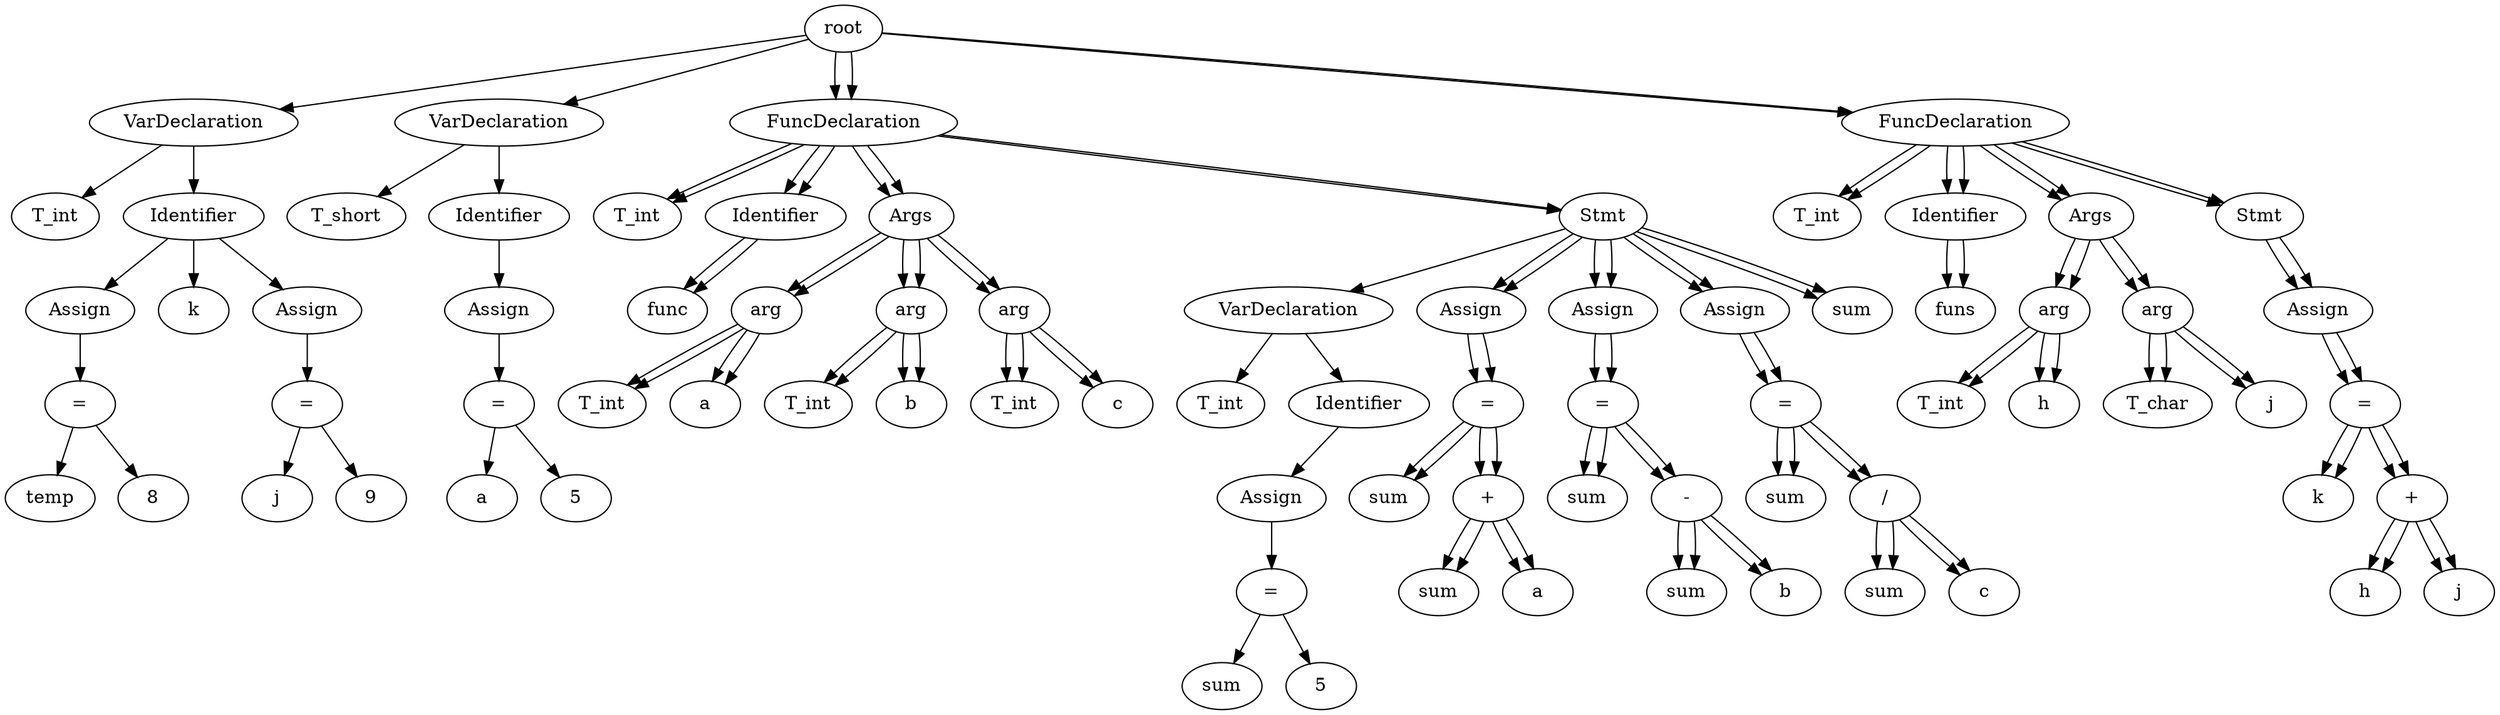 // root
digraph {
	None [label=root]
	0 [label=VarDeclaration]
	None -> 0
	1 [label=T_int]
	0 -> 1
	2 [label=Identifier]
	0 -> 2
	3 [label=Assign]
	2 -> 3
	5 [label="="]
	3 -> 5
	4 [label=temp]
	5 -> 4
	6 [label=8]
	5 -> 6
	7 [label=k]
	2 -> 7
	8 [label=Assign]
	2 -> 8
	10 [label="="]
	8 -> 10
	9 [label=j]
	10 -> 9
	11 [label=9]
	10 -> 11
	12 [label=VarDeclaration]
	None -> 12
	13 [label=T_short]
	12 -> 13
	14 [label=Identifier]
	12 -> 14
	15 [label=Assign]
	14 -> 15
	17 [label="="]
	15 -> 17
	16 [label=a]
	17 -> 16
	18 [label=5]
	17 -> 18
	19 [label=FuncDeclaration]
	None -> 19
	20 [label=T_int]
	19 -> 20
	21 [label=Identifier]
	19 -> 21
	22 [label=func]
	21 -> 22
	23 [label=Args]
	19 -> 23
	24 [label=arg]
	23 -> 24
	25 [label=T_int]
	24 -> 25
	26 [label=a]
	24 -> 26
	27 [label=arg]
	23 -> 27
	28 [label=T_int]
	27 -> 28
	29 [label=b]
	27 -> 29
	30 [label=arg]
	23 -> 30
	31 [label=T_int]
	30 -> 31
	32 [label=c]
	30 -> 32
	33 [label=Stmt]
	19 -> 33
	34 [label=VarDeclaration]
	33 -> 34
	35 [label=T_int]
	34 -> 35
	36 [label=Identifier]
	34 -> 36
	37 [label=Assign]
	36 -> 37
	39 [label="="]
	37 -> 39
	38 [label=sum]
	39 -> 38
	40 [label=5]
	39 -> 40
	41 [label=Assign]
	33 -> 41
	43 [label="="]
	41 -> 43
	42 [label=sum]
	43 -> 42
	45 [label="+"]
	43 -> 45
	44 [label=sum]
	45 -> 44
	46 [label=a]
	45 -> 46
	47 [label=Assign]
	33 -> 47
	49 [label="="]
	47 -> 49
	48 [label=sum]
	49 -> 48
	51 [label="-"]
	49 -> 51
	50 [label=sum]
	51 -> 50
	52 [label=b]
	51 -> 52
	53 [label=Assign]
	33 -> 53
	55 [label="="]
	53 -> 55
	54 [label=sum]
	55 -> 54
	57 [label="/"]
	55 -> 57
	56 [label=sum]
	57 -> 56
	58 [label=c]
	57 -> 58
	59 [label=sum]
	33 -> 59
	60 [label=FuncDeclaration]
	None -> 60
	61 [label=T_int]
	60 -> 61
	62 [label=Identifier]
	60 -> 62
	63 [label=funs]
	62 -> 63
	64 [label=Args]
	60 -> 64
	65 [label=arg]
	64 -> 65
	66 [label=T_int]
	65 -> 66
	67 [label=h]
	65 -> 67
	68 [label=arg]
	64 -> 68
	69 [label=T_char]
	68 -> 69
	70 [label=j]
	68 -> 70
	71 [label=Stmt]
	60 -> 71
	72 [label=Assign]
	71 -> 72
	74 [label="="]
	72 -> 74
	73 [label=k]
	74 -> 73
	76 [label="+"]
	74 -> 76
	75 [label=h]
	76 -> 75
	77 [label=j]
	76 -> 77
	None [label=root]
	19 [label=FuncDeclaration]
	None -> 19
	20 [label=T_int]
	19 -> 20
	21 [label=Identifier]
	19 -> 21
	22 [label=func]
	21 -> 22
	23 [label=Args]
	19 -> 23
	24 [label=arg]
	23 -> 24
	25 [label=T_int]
	24 -> 25
	26 [label=a]
	24 -> 26
	27 [label=arg]
	23 -> 27
	28 [label=T_int]
	27 -> 28
	29 [label=b]
	27 -> 29
	30 [label=arg]
	23 -> 30
	31 [label=T_int]
	30 -> 31
	32 [label=c]
	30 -> 32
	33 [label=Stmt]
	19 -> 33
	41 [label=Assign]
	33 -> 41
	43 [label="="]
	41 -> 43
	42 [label=sum]
	43 -> 42
	45 [label="+"]
	43 -> 45
	44 [label=sum]
	45 -> 44
	46 [label=a]
	45 -> 46
	47 [label=Assign]
	33 -> 47
	49 [label="="]
	47 -> 49
	48 [label=sum]
	49 -> 48
	51 [label="-"]
	49 -> 51
	50 [label=sum]
	51 -> 50
	52 [label=b]
	51 -> 52
	53 [label=Assign]
	33 -> 53
	55 [label="="]
	53 -> 55
	54 [label=sum]
	55 -> 54
	57 [label="/"]
	55 -> 57
	56 [label=sum]
	57 -> 56
	58 [label=c]
	57 -> 58
	59 [label=sum]
	33 -> 59
	60 [label=FuncDeclaration]
	None -> 60
	61 [label=T_int]
	60 -> 61
	62 [label=Identifier]
	60 -> 62
	63 [label=funs]
	62 -> 63
	64 [label=Args]
	60 -> 64
	65 [label=arg]
	64 -> 65
	66 [label=T_int]
	65 -> 66
	67 [label=h]
	65 -> 67
	68 [label=arg]
	64 -> 68
	69 [label=T_char]
	68 -> 69
	70 [label=j]
	68 -> 70
	71 [label=Stmt]
	60 -> 71
	72 [label=Assign]
	71 -> 72
	74 [label="="]
	72 -> 74
	73 [label=k]
	74 -> 73
	76 [label="+"]
	74 -> 76
	75 [label=h]
	76 -> 75
	77 [label=j]
	76 -> 77
}
